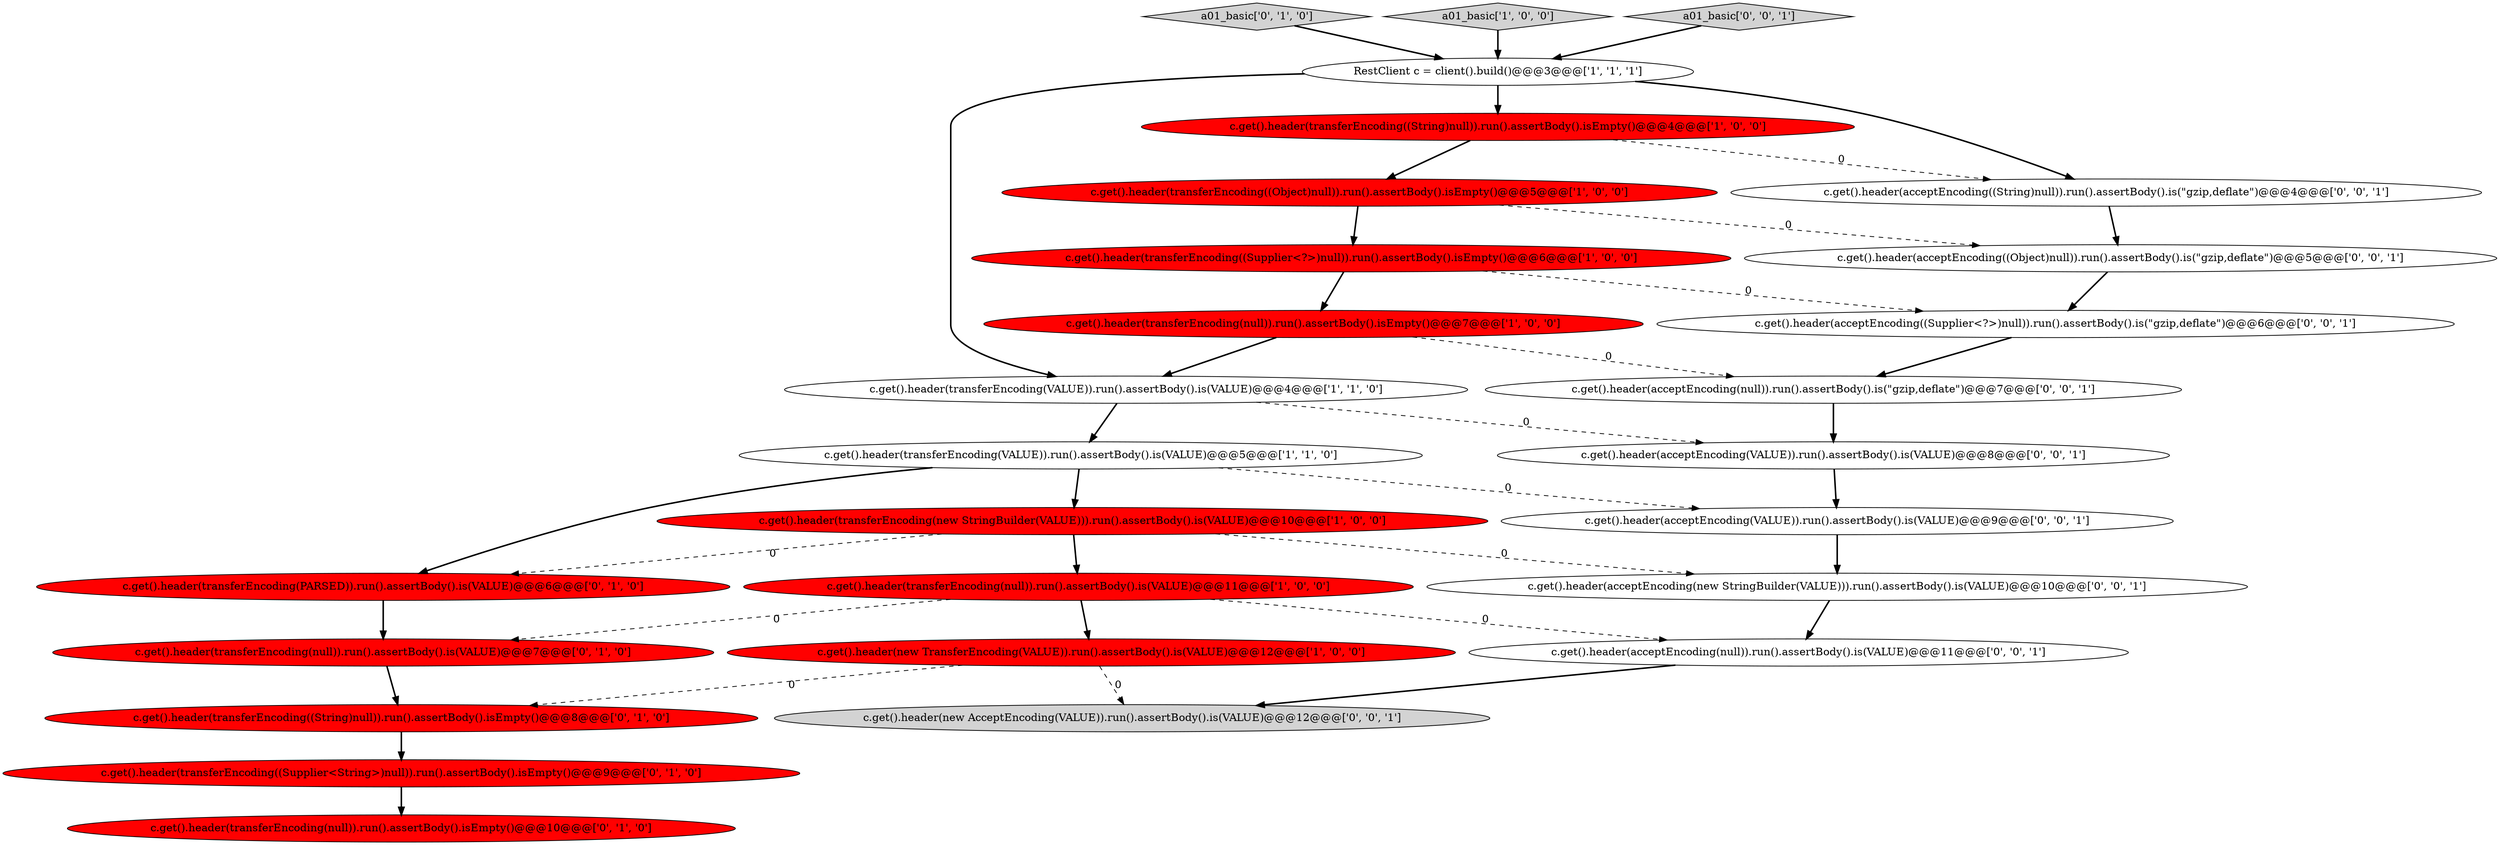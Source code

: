 digraph {
11 [style = filled, label = "c.get().header(transferEncoding((String)null)).run().assertBody().isEmpty()@@@8@@@['0', '1', '0']", fillcolor = red, shape = ellipse image = "AAA1AAABBB2BBB"];
21 [style = filled, label = "c.get().header(acceptEncoding(null)).run().assertBody().is(\"gzip,deflate\")@@@7@@@['0', '0', '1']", fillcolor = white, shape = ellipse image = "AAA0AAABBB3BBB"];
4 [style = filled, label = "c.get().header(transferEncoding((String)null)).run().assertBody().isEmpty()@@@4@@@['1', '0', '0']", fillcolor = red, shape = ellipse image = "AAA1AAABBB1BBB"];
10 [style = filled, label = "c.get().header(transferEncoding(VALUE)).run().assertBody().is(VALUE)@@@4@@@['1', '1', '0']", fillcolor = white, shape = ellipse image = "AAA0AAABBB1BBB"];
24 [style = filled, label = "c.get().header(acceptEncoding((String)null)).run().assertBody().is(\"gzip,deflate\")@@@4@@@['0', '0', '1']", fillcolor = white, shape = ellipse image = "AAA0AAABBB3BBB"];
15 [style = filled, label = "c.get().header(transferEncoding(null)).run().assertBody().isEmpty()@@@10@@@['0', '1', '0']", fillcolor = red, shape = ellipse image = "AAA1AAABBB2BBB"];
7 [style = filled, label = "RestClient c = client().build()@@@3@@@['1', '1', '1']", fillcolor = white, shape = ellipse image = "AAA0AAABBB1BBB"];
5 [style = filled, label = "c.get().header(transferEncoding(null)).run().assertBody().is(VALUE)@@@11@@@['1', '0', '0']", fillcolor = red, shape = ellipse image = "AAA1AAABBB1BBB"];
26 [style = filled, label = "c.get().header(new AcceptEncoding(VALUE)).run().assertBody().is(VALUE)@@@12@@@['0', '0', '1']", fillcolor = lightgray, shape = ellipse image = "AAA0AAABBB3BBB"];
17 [style = filled, label = "c.get().header(acceptEncoding(VALUE)).run().assertBody().is(VALUE)@@@8@@@['0', '0', '1']", fillcolor = white, shape = ellipse image = "AAA0AAABBB3BBB"];
12 [style = filled, label = "a01_basic['0', '1', '0']", fillcolor = lightgray, shape = diamond image = "AAA0AAABBB2BBB"];
2 [style = filled, label = "a01_basic['1', '0', '0']", fillcolor = lightgray, shape = diamond image = "AAA0AAABBB1BBB"];
22 [style = filled, label = "c.get().header(acceptEncoding((Supplier<?>)null)).run().assertBody().is(\"gzip,deflate\")@@@6@@@['0', '0', '1']", fillcolor = white, shape = ellipse image = "AAA0AAABBB3BBB"];
20 [style = filled, label = "c.get().header(acceptEncoding((Object)null)).run().assertBody().is(\"gzip,deflate\")@@@5@@@['0', '0', '1']", fillcolor = white, shape = ellipse image = "AAA0AAABBB3BBB"];
14 [style = filled, label = "c.get().header(transferEncoding(PARSED)).run().assertBody().is(VALUE)@@@6@@@['0', '1', '0']", fillcolor = red, shape = ellipse image = "AAA1AAABBB2BBB"];
3 [style = filled, label = "c.get().header(transferEncoding(null)).run().assertBody().isEmpty()@@@7@@@['1', '0', '0']", fillcolor = red, shape = ellipse image = "AAA1AAABBB1BBB"];
9 [style = filled, label = "c.get().header(transferEncoding((Supplier<?>)null)).run().assertBody().isEmpty()@@@6@@@['1', '0', '0']", fillcolor = red, shape = ellipse image = "AAA1AAABBB1BBB"];
6 [style = filled, label = "c.get().header(transferEncoding(VALUE)).run().assertBody().is(VALUE)@@@5@@@['1', '1', '0']", fillcolor = white, shape = ellipse image = "AAA0AAABBB1BBB"];
25 [style = filled, label = "c.get().header(acceptEncoding(VALUE)).run().assertBody().is(VALUE)@@@9@@@['0', '0', '1']", fillcolor = white, shape = ellipse image = "AAA0AAABBB3BBB"];
16 [style = filled, label = "c.get().header(transferEncoding(null)).run().assertBody().is(VALUE)@@@7@@@['0', '1', '0']", fillcolor = red, shape = ellipse image = "AAA1AAABBB2BBB"];
13 [style = filled, label = "c.get().header(transferEncoding((Supplier<String>)null)).run().assertBody().isEmpty()@@@9@@@['0', '1', '0']", fillcolor = red, shape = ellipse image = "AAA1AAABBB2BBB"];
0 [style = filled, label = "c.get().header(transferEncoding((Object)null)).run().assertBody().isEmpty()@@@5@@@['1', '0', '0']", fillcolor = red, shape = ellipse image = "AAA1AAABBB1BBB"];
1 [style = filled, label = "c.get().header(new TransferEncoding(VALUE)).run().assertBody().is(VALUE)@@@12@@@['1', '0', '0']", fillcolor = red, shape = ellipse image = "AAA1AAABBB1BBB"];
8 [style = filled, label = "c.get().header(transferEncoding(new StringBuilder(VALUE))).run().assertBody().is(VALUE)@@@10@@@['1', '0', '0']", fillcolor = red, shape = ellipse image = "AAA1AAABBB1BBB"];
19 [style = filled, label = "a01_basic['0', '0', '1']", fillcolor = lightgray, shape = diamond image = "AAA0AAABBB3BBB"];
18 [style = filled, label = "c.get().header(acceptEncoding(new StringBuilder(VALUE))).run().assertBody().is(VALUE)@@@10@@@['0', '0', '1']", fillcolor = white, shape = ellipse image = "AAA0AAABBB3BBB"];
23 [style = filled, label = "c.get().header(acceptEncoding(null)).run().assertBody().is(VALUE)@@@11@@@['0', '0', '1']", fillcolor = white, shape = ellipse image = "AAA0AAABBB3BBB"];
14->16 [style = bold, label=""];
17->25 [style = bold, label=""];
0->9 [style = bold, label=""];
16->11 [style = bold, label=""];
18->23 [style = bold, label=""];
3->21 [style = dashed, label="0"];
7->10 [style = bold, label=""];
1->26 [style = dashed, label="0"];
5->23 [style = dashed, label="0"];
25->18 [style = bold, label=""];
23->26 [style = bold, label=""];
22->21 [style = bold, label=""];
9->22 [style = dashed, label="0"];
7->4 [style = bold, label=""];
8->14 [style = dashed, label="0"];
0->20 [style = dashed, label="0"];
10->6 [style = bold, label=""];
12->7 [style = bold, label=""];
4->0 [style = bold, label=""];
20->22 [style = bold, label=""];
24->20 [style = bold, label=""];
6->14 [style = bold, label=""];
5->16 [style = dashed, label="0"];
3->10 [style = bold, label=""];
5->1 [style = bold, label=""];
7->24 [style = bold, label=""];
8->5 [style = bold, label=""];
6->25 [style = dashed, label="0"];
1->11 [style = dashed, label="0"];
11->13 [style = bold, label=""];
6->8 [style = bold, label=""];
10->17 [style = dashed, label="0"];
9->3 [style = bold, label=""];
8->18 [style = dashed, label="0"];
13->15 [style = bold, label=""];
2->7 [style = bold, label=""];
4->24 [style = dashed, label="0"];
21->17 [style = bold, label=""];
19->7 [style = bold, label=""];
}
